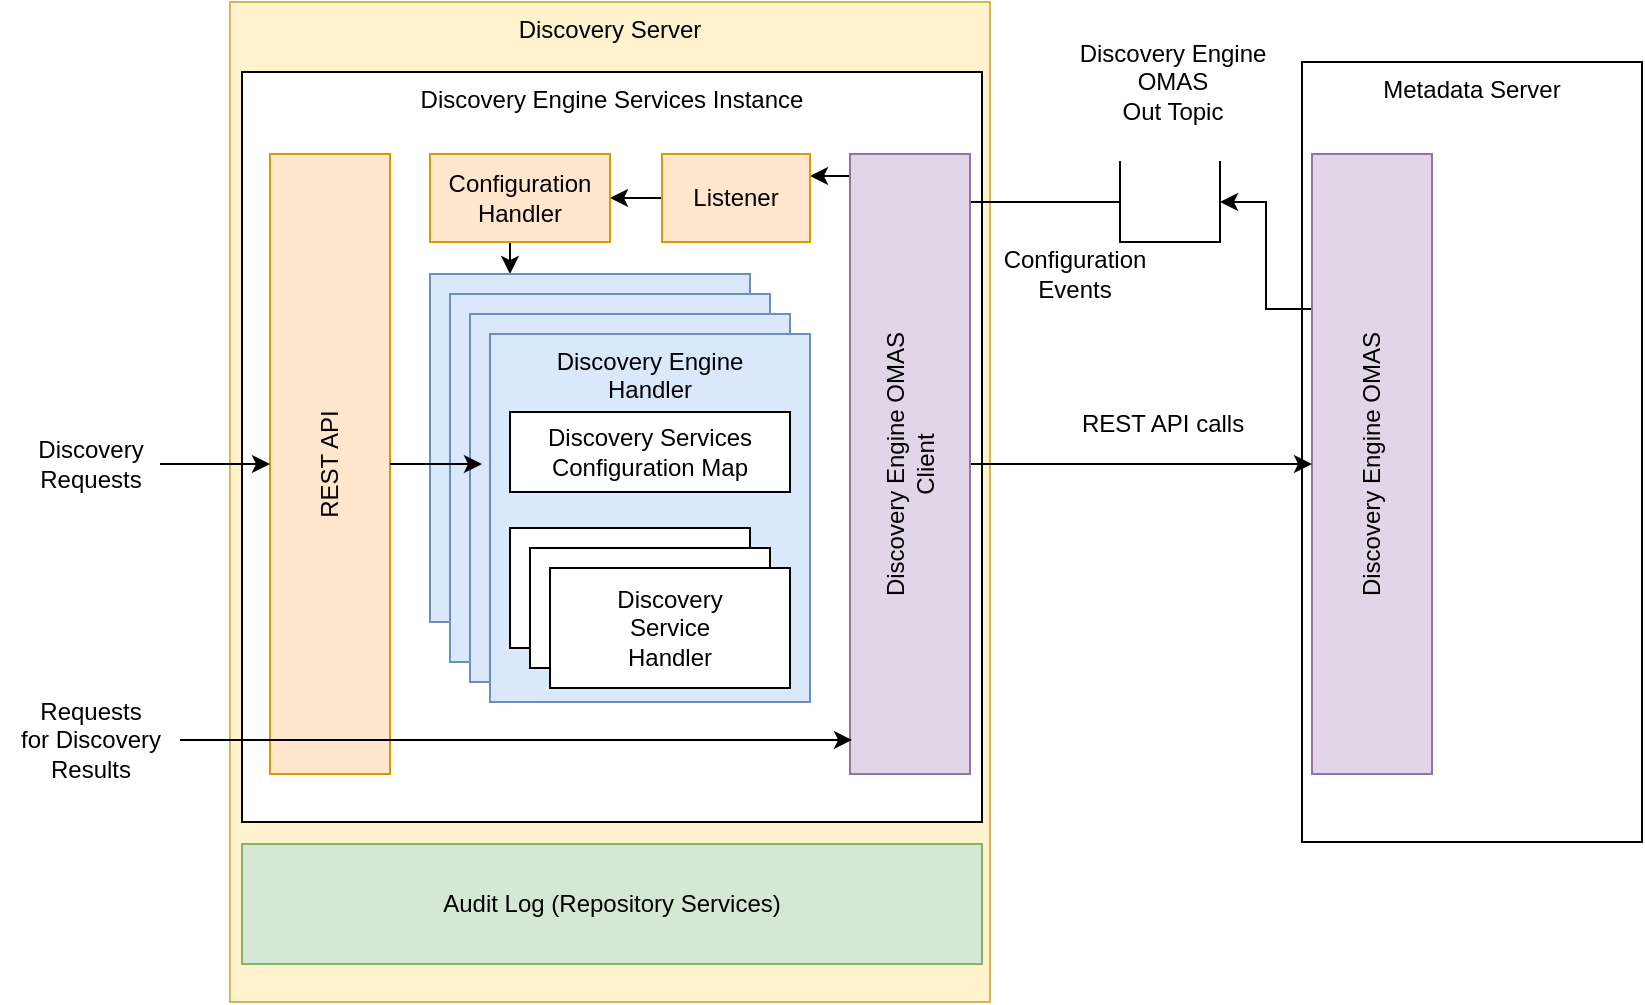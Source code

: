 <mxfile version="12.4.2" type="device" pages="1"><diagram id="y0XwH1BLXMaKz4WhI7cV" name="server-side"><mxGraphModel dx="932" dy="626" grid="1" gridSize="10" guides="1" tooltips="1" connect="1" arrows="1" fold="1" page="1" pageScale="1" pageWidth="827" pageHeight="1169" math="0" shadow="0"><root><mxCell id="26f2gQeikSEMF9iz_pvp-0"/><mxCell id="26f2gQeikSEMF9iz_pvp-1" parent="26f2gQeikSEMF9iz_pvp-0"/><mxCell id="bHY64J5pBgLNevhqidb4-1" value="Discovery Server" style="rounded=0;whiteSpace=wrap;html=1;verticalAlign=top;fillColor=#fff2cc;strokeColor=#d6b656;" vertex="1" parent="26f2gQeikSEMF9iz_pvp-1"><mxGeometry x="165" y="100" width="380" height="500" as="geometry"/></mxCell><mxCell id="bHY64J5pBgLNevhqidb4-2" value="Discovery Engine Services Instance" style="rounded=0;whiteSpace=wrap;html=1;verticalAlign=top;" vertex="1" parent="26f2gQeikSEMF9iz_pvp-1"><mxGeometry x="171" y="135" width="370" height="375" as="geometry"/></mxCell><mxCell id="bHY64J5pBgLNevhqidb4-3" value="Metadata Server" style="rounded=0;whiteSpace=wrap;html=1;verticalAlign=top;" vertex="1" parent="26f2gQeikSEMF9iz_pvp-1"><mxGeometry x="701" y="130" width="170" height="390" as="geometry"/></mxCell><mxCell id="bHY64J5pBgLNevhqidb4-4" value="REST API" style="rounded=0;whiteSpace=wrap;html=1;rotation=-90;fillColor=#ffe6cc;strokeColor=#d79b00;" vertex="1" parent="26f2gQeikSEMF9iz_pvp-1"><mxGeometry x="60" y="301" width="310" height="60" as="geometry"/></mxCell><mxCell id="bHY64J5pBgLNevhqidb4-5" style="edgeStyle=orthogonalEdgeStyle;rounded=0;orthogonalLoop=1;jettySize=auto;html=1;exitX=0;exitY=0.5;exitDx=0;exitDy=0;entryX=1;entryY=0.25;entryDx=0;entryDy=0;" edge="1" parent="26f2gQeikSEMF9iz_pvp-1" source="bHY64J5pBgLNevhqidb4-6" target="bHY64J5pBgLNevhqidb4-11"><mxGeometry relative="1" as="geometry"/></mxCell><mxCell id="bHY64J5pBgLNevhqidb4-6" value="" style="shape=partialRectangle;whiteSpace=wrap;html=1;bottom=1;right=1;left=1;top=0;fillColor=none;routingCenterX=-0.5;" vertex="1" parent="26f2gQeikSEMF9iz_pvp-1"><mxGeometry x="610" y="180" width="50" height="40" as="geometry"/></mxCell><mxCell id="bHY64J5pBgLNevhqidb4-7" value="Discovery Engine&lt;br&gt;OMAS&lt;br&gt;Out Topic" style="text;html=1;align=center;verticalAlign=middle;resizable=0;points=[];;autosize=1;" vertex="1" parent="26f2gQeikSEMF9iz_pvp-1"><mxGeometry x="581" y="115" width="110" height="50" as="geometry"/></mxCell><mxCell id="bHY64J5pBgLNevhqidb4-8" style="edgeStyle=orthogonalEdgeStyle;rounded=0;orthogonalLoop=1;jettySize=auto;html=1;exitX=0.75;exitY=0;exitDx=0;exitDy=0;entryX=1;entryY=0.5;entryDx=0;entryDy=0;" edge="1" parent="26f2gQeikSEMF9iz_pvp-1" source="bHY64J5pBgLNevhqidb4-9" target="bHY64J5pBgLNevhqidb4-6"><mxGeometry relative="1" as="geometry"/></mxCell><mxCell id="bHY64J5pBgLNevhqidb4-9" value="Discovery Engine OMAS" style="rounded=0;whiteSpace=wrap;html=1;rotation=-90;fillColor=#e1d5e7;strokeColor=#9673a6;" vertex="1" parent="26f2gQeikSEMF9iz_pvp-1"><mxGeometry x="581" y="301" width="310" height="60" as="geometry"/></mxCell><mxCell id="bHY64J5pBgLNevhqidb4-10" style="edgeStyle=orthogonalEdgeStyle;rounded=0;orthogonalLoop=1;jettySize=auto;html=1;exitX=0;exitY=0.5;exitDx=0;exitDy=0;entryX=1;entryY=0.5;entryDx=0;entryDy=0;startArrow=none;startFill=0;" edge="1" parent="26f2gQeikSEMF9iz_pvp-1" source="bHY64J5pBgLNevhqidb4-11" target="bHY64J5pBgLNevhqidb4-13"><mxGeometry relative="1" as="geometry"/></mxCell><mxCell id="bHY64J5pBgLNevhqidb4-11" value="Listener" style="rounded=0;whiteSpace=wrap;html=1;fillColor=#ffe6cc;strokeColor=#d79b00;" vertex="1" parent="26f2gQeikSEMF9iz_pvp-1"><mxGeometry x="381" y="176" width="74" height="44" as="geometry"/></mxCell><mxCell id="bHY64J5pBgLNevhqidb4-12" style="edgeStyle=orthogonalEdgeStyle;rounded=0;orthogonalLoop=1;jettySize=auto;html=1;exitX=0.5;exitY=1;exitDx=0;exitDy=0;entryX=0.25;entryY=0;entryDx=0;entryDy=0;startArrow=none;startFill=0;" edge="1" parent="26f2gQeikSEMF9iz_pvp-1" source="bHY64J5pBgLNevhqidb4-13" target="bHY64J5pBgLNevhqidb4-14"><mxGeometry relative="1" as="geometry"/></mxCell><mxCell id="bHY64J5pBgLNevhqidb4-13" value="Configuration&lt;br&gt;Handler" style="rounded=0;whiteSpace=wrap;html=1;fillColor=#ffe6cc;strokeColor=#d79b00;" vertex="1" parent="26f2gQeikSEMF9iz_pvp-1"><mxGeometry x="265" y="176" width="90" height="44" as="geometry"/></mxCell><mxCell id="bHY64J5pBgLNevhqidb4-14" value="Discovery Engine&lt;br&gt;Handler" style="rounded=0;whiteSpace=wrap;html=1;verticalAlign=top;fillColor=#dae8fc;strokeColor=#6c8ebf;" vertex="1" parent="26f2gQeikSEMF9iz_pvp-1"><mxGeometry x="265" y="236" width="160" height="174" as="geometry"/></mxCell><mxCell id="bHY64J5pBgLNevhqidb4-15" value="Discovery Engine&lt;br&gt;Handler" style="rounded=0;whiteSpace=wrap;html=1;verticalAlign=top;fillColor=#dae8fc;strokeColor=#6c8ebf;" vertex="1" parent="26f2gQeikSEMF9iz_pvp-1"><mxGeometry x="275" y="246" width="160" height="184" as="geometry"/></mxCell><mxCell id="bHY64J5pBgLNevhqidb4-16" value="Discovery Engine&lt;br&gt;Handler" style="rounded=0;whiteSpace=wrap;html=1;verticalAlign=top;fillColor=#dae8fc;strokeColor=#6c8ebf;" vertex="1" parent="26f2gQeikSEMF9iz_pvp-1"><mxGeometry x="285" y="256" width="160" height="184" as="geometry"/></mxCell><mxCell id="bHY64J5pBgLNevhqidb4-17" value="Discovery Engine&lt;br&gt;Handler" style="rounded=0;whiteSpace=wrap;html=1;verticalAlign=top;fillColor=#dae8fc;strokeColor=#6c8ebf;" vertex="1" parent="26f2gQeikSEMF9iz_pvp-1"><mxGeometry x="295" y="266" width="160" height="184" as="geometry"/></mxCell><mxCell id="bHY64J5pBgLNevhqidb4-18" value="Discovery&lt;br&gt;Service&lt;br&gt;Handler" style="rounded=0;whiteSpace=wrap;html=1;" vertex="1" parent="26f2gQeikSEMF9iz_pvp-1"><mxGeometry x="305" y="363" width="120" height="60" as="geometry"/></mxCell><mxCell id="bHY64J5pBgLNevhqidb4-19" style="edgeStyle=orthogonalEdgeStyle;rounded=0;orthogonalLoop=1;jettySize=auto;html=1;exitX=0.5;exitY=1;exitDx=0;exitDy=0;startArrow=none;startFill=0;" edge="1" parent="26f2gQeikSEMF9iz_pvp-1" source="bHY64J5pBgLNevhqidb4-20" target="bHY64J5pBgLNevhqidb4-9"><mxGeometry relative="1" as="geometry"/></mxCell><mxCell id="bHY64J5pBgLNevhqidb4-20" value="Discovery Engine OMAS&lt;br&gt;Client" style="rounded=0;whiteSpace=wrap;html=1;rotation=-90;fillColor=#e1d5e7;strokeColor=#9673a6;" vertex="1" parent="26f2gQeikSEMF9iz_pvp-1"><mxGeometry x="350" y="301" width="310" height="60" as="geometry"/></mxCell><mxCell id="bHY64J5pBgLNevhqidb4-21" value="Discovery&lt;br&gt;Service&lt;br&gt;Handler" style="rounded=0;whiteSpace=wrap;html=1;" vertex="1" parent="26f2gQeikSEMF9iz_pvp-1"><mxGeometry x="315" y="373" width="120" height="60" as="geometry"/></mxCell><mxCell id="bHY64J5pBgLNevhqidb4-22" value="Discovery&lt;br&gt;Service&lt;br&gt;Handler" style="rounded=0;whiteSpace=wrap;html=1;" vertex="1" parent="26f2gQeikSEMF9iz_pvp-1"><mxGeometry x="325" y="383" width="120" height="60" as="geometry"/></mxCell><mxCell id="bHY64J5pBgLNevhqidb4-23" value="Discovery Services&lt;br&gt;Configuration Map" style="rounded=0;whiteSpace=wrap;html=1;" vertex="1" parent="26f2gQeikSEMF9iz_pvp-1"><mxGeometry x="305" y="305" width="140" height="40" as="geometry"/></mxCell><mxCell id="bHY64J5pBgLNevhqidb4-24" style="edgeStyle=orthogonalEdgeStyle;rounded=0;orthogonalLoop=1;jettySize=auto;html=1;exitX=0.5;exitY=1;exitDx=0;exitDy=0;" edge="1" parent="26f2gQeikSEMF9iz_pvp-1" source="bHY64J5pBgLNevhqidb4-6" target="bHY64J5pBgLNevhqidb4-6"><mxGeometry relative="1" as="geometry"/></mxCell><mxCell id="bHY64J5pBgLNevhqidb4-25" value="Audit Log (Repository Services)" style="rounded=0;whiteSpace=wrap;html=1;fillColor=#d5e8d4;strokeColor=#82b366;" vertex="1" parent="26f2gQeikSEMF9iz_pvp-1"><mxGeometry x="171" y="521" width="370" height="60" as="geometry"/></mxCell><mxCell id="bHY64J5pBgLNevhqidb4-26" value="REST API calls" style="text;html=1;align=center;verticalAlign=middle;resizable=0;points=[];;autosize=1;" vertex="1" parent="26f2gQeikSEMF9iz_pvp-1"><mxGeometry x="581" y="301" width="100" height="20" as="geometry"/></mxCell><mxCell id="bHY64J5pBgLNevhqidb4-27" value="Configuration&lt;br&gt;Events" style="text;html=1;align=center;verticalAlign=middle;resizable=0;points=[];;autosize=1;" vertex="1" parent="26f2gQeikSEMF9iz_pvp-1"><mxGeometry x="542" y="221" width="90" height="30" as="geometry"/></mxCell><mxCell id="bHY64J5pBgLNevhqidb4-28" style="edgeStyle=orthogonalEdgeStyle;rounded=0;orthogonalLoop=1;jettySize=auto;html=1;exitX=0.5;exitY=1;exitDx=0;exitDy=0;startArrow=none;startFill=0;" edge="1" parent="26f2gQeikSEMF9iz_pvp-1" source="bHY64J5pBgLNevhqidb4-4"><mxGeometry relative="1" as="geometry"><mxPoint x="291" y="331" as="targetPoint"/></mxGeometry></mxCell><mxCell id="bHY64J5pBgLNevhqidb4-29" style="edgeStyle=orthogonalEdgeStyle;rounded=0;orthogonalLoop=1;jettySize=auto;html=1;entryX=0.5;entryY=0;entryDx=0;entryDy=0;startArrow=none;startFill=0;" edge="1" parent="26f2gQeikSEMF9iz_pvp-1" source="bHY64J5pBgLNevhqidb4-30" target="bHY64J5pBgLNevhqidb4-4"><mxGeometry relative="1" as="geometry"/></mxCell><mxCell id="bHY64J5pBgLNevhqidb4-30" value="Discovery&lt;br&gt;Requests" style="text;html=1;align=center;verticalAlign=middle;resizable=0;points=[];;autosize=1;" vertex="1" parent="26f2gQeikSEMF9iz_pvp-1"><mxGeometry x="60" y="316" width="70" height="30" as="geometry"/></mxCell><mxCell id="bHY64J5pBgLNevhqidb4-31" style="edgeStyle=orthogonalEdgeStyle;rounded=0;orthogonalLoop=1;jettySize=auto;html=1;entryX=0.055;entryY=0.017;entryDx=0;entryDy=0;entryPerimeter=0;startArrow=none;startFill=0;" edge="1" parent="26f2gQeikSEMF9iz_pvp-1" source="bHY64J5pBgLNevhqidb4-32" target="bHY64J5pBgLNevhqidb4-20"><mxGeometry relative="1" as="geometry"/></mxCell><mxCell id="bHY64J5pBgLNevhqidb4-32" value="Requests&lt;br&gt;for Discovery&lt;br&gt;Results" style="text;html=1;align=center;verticalAlign=middle;resizable=0;points=[];;autosize=1;" vertex="1" parent="26f2gQeikSEMF9iz_pvp-1"><mxGeometry x="50" y="444" width="90" height="50" as="geometry"/></mxCell></root></mxGraphModel></diagram></mxfile>